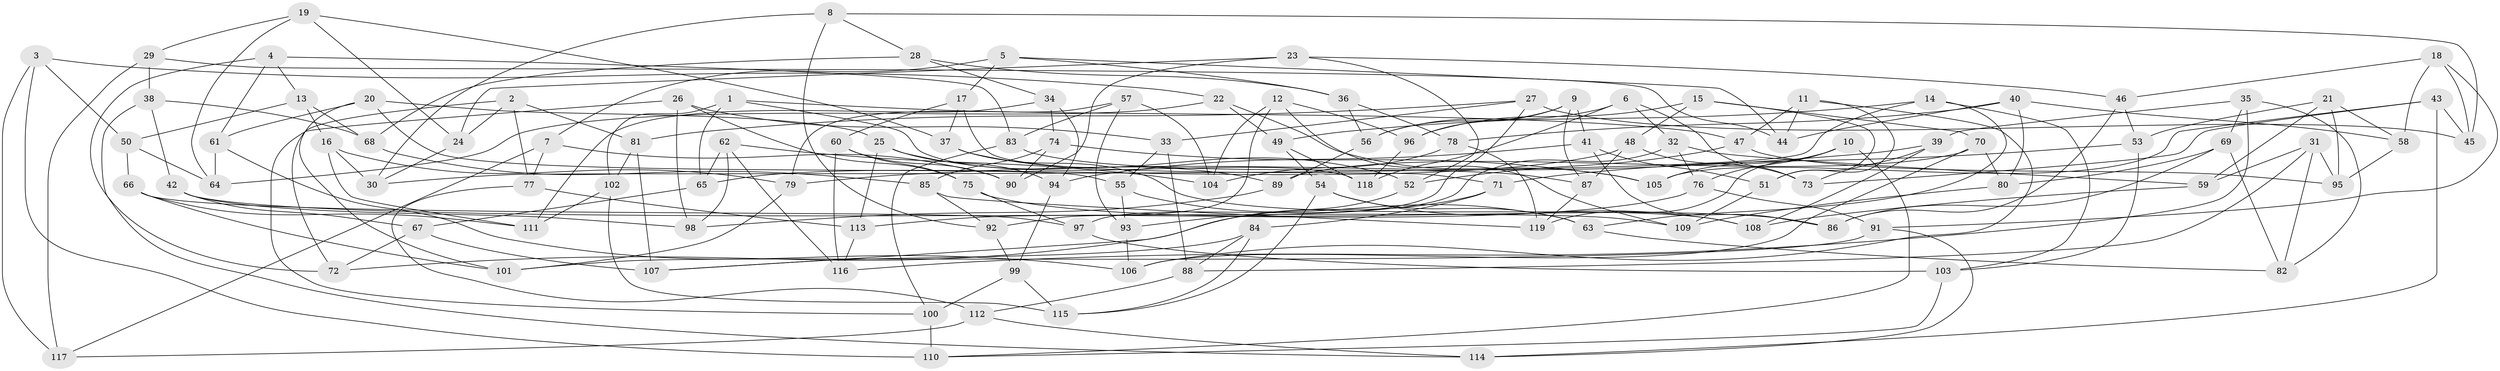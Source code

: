 // Generated by graph-tools (version 1.1) at 2025/57/03/09/25 04:57:59]
// undirected, 119 vertices, 238 edges
graph export_dot {
graph [start="1"]
  node [color=gray90,style=filled];
  1;
  2;
  3;
  4;
  5;
  6;
  7;
  8;
  9;
  10;
  11;
  12;
  13;
  14;
  15;
  16;
  17;
  18;
  19;
  20;
  21;
  22;
  23;
  24;
  25;
  26;
  27;
  28;
  29;
  30;
  31;
  32;
  33;
  34;
  35;
  36;
  37;
  38;
  39;
  40;
  41;
  42;
  43;
  44;
  45;
  46;
  47;
  48;
  49;
  50;
  51;
  52;
  53;
  54;
  55;
  56;
  57;
  58;
  59;
  60;
  61;
  62;
  63;
  64;
  65;
  66;
  67;
  68;
  69;
  70;
  71;
  72;
  73;
  74;
  75;
  76;
  77;
  78;
  79;
  80;
  81;
  82;
  83;
  84;
  85;
  86;
  87;
  88;
  89;
  90;
  91;
  92;
  93;
  94;
  95;
  96;
  97;
  98;
  99;
  100;
  101;
  102;
  103;
  104;
  105;
  106;
  107;
  108;
  109;
  110;
  111;
  112;
  113;
  114;
  115;
  116;
  117;
  118;
  119;
  1 -- 65;
  1 -- 118;
  1 -- 47;
  1 -- 102;
  2 -- 77;
  2 -- 72;
  2 -- 81;
  2 -- 24;
  3 -- 22;
  3 -- 117;
  3 -- 50;
  3 -- 110;
  4 -- 83;
  4 -- 72;
  4 -- 61;
  4 -- 13;
  5 -- 7;
  5 -- 36;
  5 -- 17;
  5 -- 44;
  6 -- 32;
  6 -- 73;
  6 -- 56;
  6 -- 118;
  7 -- 77;
  7 -- 117;
  7 -- 90;
  8 -- 28;
  8 -- 45;
  8 -- 92;
  8 -- 30;
  9 -- 41;
  9 -- 96;
  9 -- 87;
  9 -- 56;
  10 -- 76;
  10 -- 105;
  10 -- 119;
  10 -- 110;
  11 -- 51;
  11 -- 44;
  11 -- 106;
  11 -- 47;
  12 -- 96;
  12 -- 109;
  12 -- 104;
  12 -- 92;
  13 -- 50;
  13 -- 68;
  13 -- 16;
  14 -- 103;
  14 -- 63;
  14 -- 49;
  14 -- 30;
  15 -- 96;
  15 -- 70;
  15 -- 48;
  15 -- 51;
  16 -- 30;
  16 -- 79;
  16 -- 111;
  17 -- 37;
  17 -- 60;
  17 -- 71;
  18 -- 91;
  18 -- 46;
  18 -- 45;
  18 -- 58;
  19 -- 29;
  19 -- 24;
  19 -- 37;
  19 -- 64;
  20 -- 55;
  20 -- 101;
  20 -- 61;
  20 -- 25;
  21 -- 59;
  21 -- 53;
  21 -- 58;
  21 -- 95;
  22 -- 49;
  22 -- 105;
  22 -- 64;
  23 -- 52;
  23 -- 46;
  23 -- 90;
  23 -- 24;
  24 -- 30;
  25 -- 89;
  25 -- 113;
  25 -- 94;
  26 -- 98;
  26 -- 33;
  26 -- 100;
  26 -- 75;
  27 -- 97;
  27 -- 45;
  27 -- 33;
  27 -- 81;
  28 -- 68;
  28 -- 36;
  28 -- 34;
  29 -- 44;
  29 -- 117;
  29 -- 38;
  31 -- 59;
  31 -- 95;
  31 -- 82;
  31 -- 88;
  32 -- 93;
  32 -- 76;
  32 -- 59;
  33 -- 88;
  33 -- 55;
  34 -- 74;
  34 -- 111;
  34 -- 94;
  35 -- 116;
  35 -- 82;
  35 -- 69;
  35 -- 39;
  36 -- 78;
  36 -- 56;
  37 -- 52;
  37 -- 108;
  38 -- 114;
  38 -- 68;
  38 -- 42;
  39 -- 108;
  39 -- 79;
  39 -- 73;
  40 -- 78;
  40 -- 80;
  40 -- 58;
  40 -- 44;
  41 -- 51;
  41 -- 94;
  41 -- 86;
  42 -- 98;
  42 -- 109;
  42 -- 67;
  43 -- 73;
  43 -- 45;
  43 -- 114;
  43 -- 105;
  46 -- 53;
  46 -- 86;
  47 -- 52;
  47 -- 95;
  48 -- 73;
  48 -- 65;
  48 -- 87;
  49 -- 118;
  49 -- 54;
  50 -- 66;
  50 -- 64;
  51 -- 109;
  52 -- 107;
  53 -- 103;
  53 -- 71;
  54 -- 115;
  54 -- 63;
  54 -- 108;
  55 -- 63;
  55 -- 93;
  56 -- 89;
  57 -- 93;
  57 -- 104;
  57 -- 79;
  57 -- 83;
  58 -- 95;
  59 -- 108;
  60 -- 75;
  60 -- 90;
  60 -- 116;
  61 -- 106;
  61 -- 64;
  62 -- 116;
  62 -- 98;
  62 -- 104;
  62 -- 65;
  63 -- 82;
  65 -- 67;
  66 -- 111;
  66 -- 101;
  66 -- 97;
  67 -- 72;
  67 -- 107;
  68 -- 85;
  69 -- 80;
  69 -- 86;
  69 -- 82;
  70 -- 80;
  70 -- 106;
  70 -- 89;
  71 -- 72;
  71 -- 84;
  74 -- 85;
  74 -- 90;
  74 -- 105;
  75 -- 86;
  75 -- 97;
  76 -- 91;
  76 -- 113;
  77 -- 112;
  77 -- 113;
  78 -- 104;
  78 -- 119;
  79 -- 101;
  80 -- 109;
  81 -- 102;
  81 -- 107;
  83 -- 87;
  83 -- 100;
  84 -- 115;
  84 -- 88;
  84 -- 107;
  85 -- 119;
  85 -- 92;
  87 -- 119;
  88 -- 112;
  89 -- 98;
  91 -- 101;
  91 -- 114;
  92 -- 99;
  93 -- 106;
  94 -- 99;
  96 -- 118;
  97 -- 103;
  99 -- 115;
  99 -- 100;
  100 -- 110;
  102 -- 111;
  102 -- 115;
  103 -- 110;
  112 -- 114;
  112 -- 117;
  113 -- 116;
}
